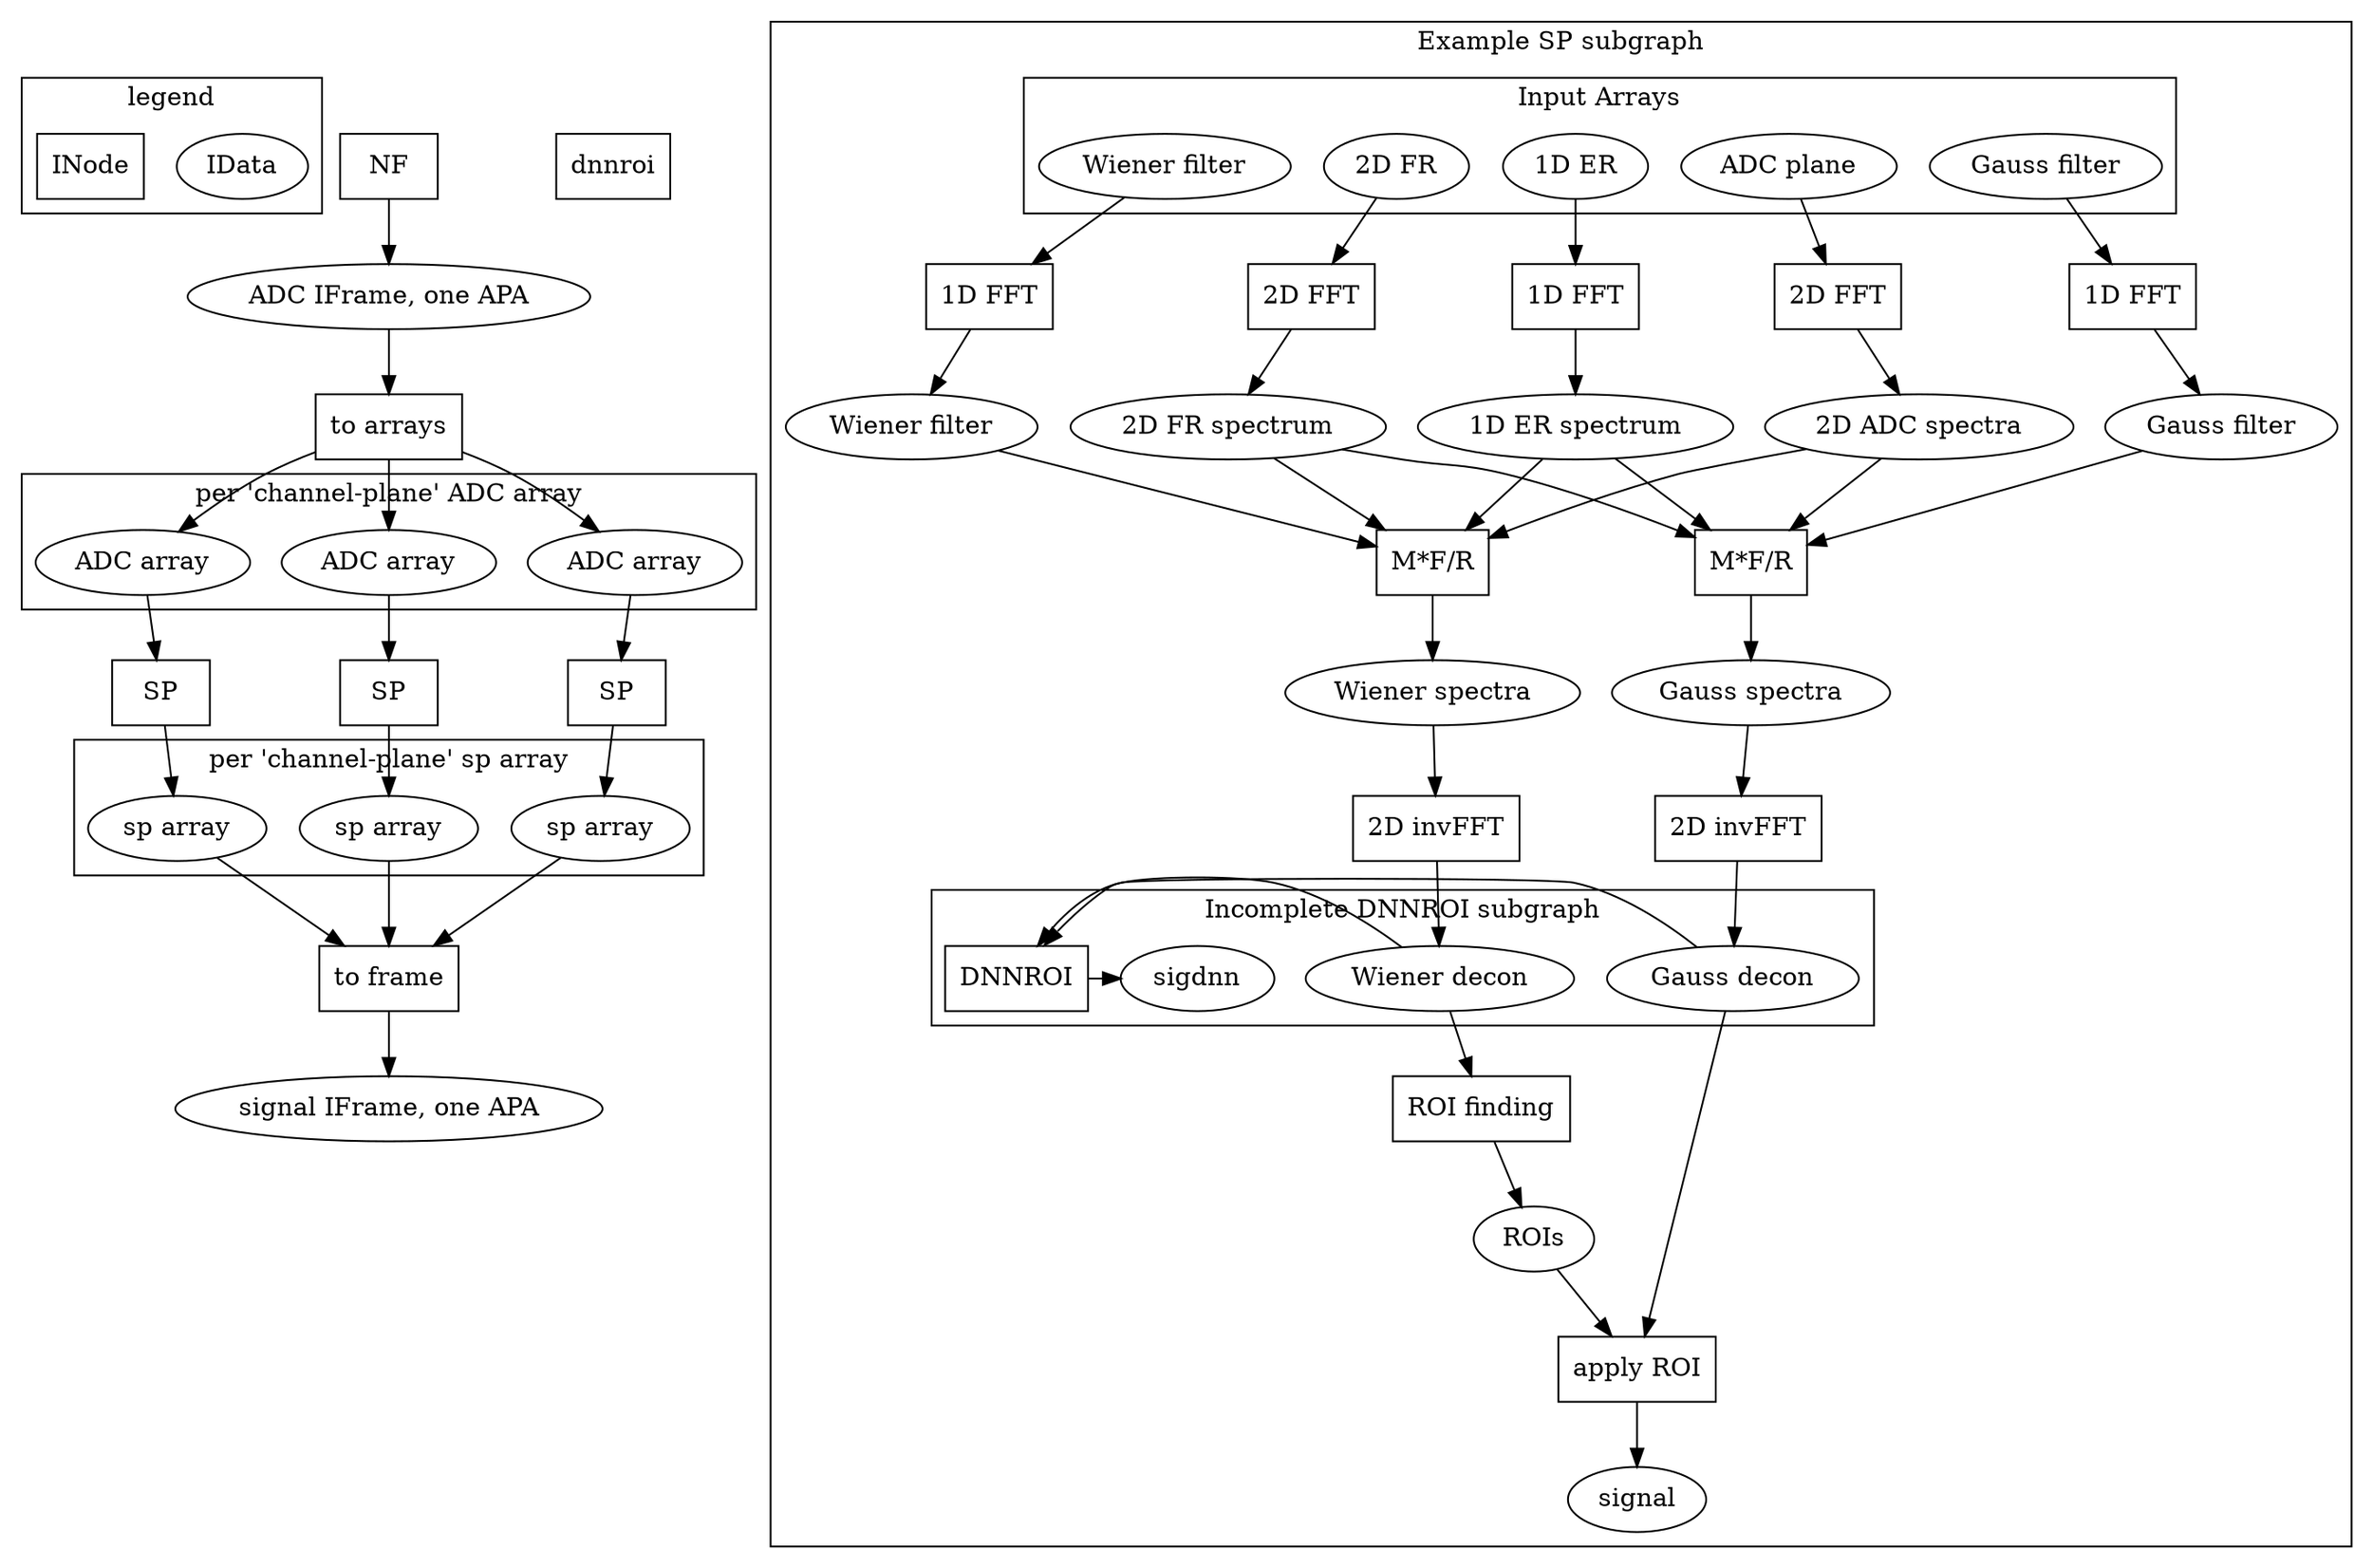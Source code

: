 digraph idealistic {

    subgraph cluster_legend {
        label="legend"
        idata[label="IData"]
        node[shape=box]
        inode[label="INode"]
    }

    // data
    quietadc[label="ADC IFrame, one APA"]
    subgraph cluster_adcaf {
        label="per 'channel-plane' ADC array"
        adcu_af[label="ADC array"]
        adcv_af[label="ADC array"]
        adcw_af[label="ADC array"]
    }
    subgraph cluster_spu {
        label="per 'channel-plane' sp array"
        spu_af[label="sp array"]
        spv_af[label="sp array"]
        spw_af[label="sp array"]
    }
    sigframe[label="signal IFrame, one APA"]

    // nodes
    node[shape=box]
    nf[label="NF"]
    frame2af[label="to arrays"]
    spu[label="SP"]
    spv[label="SP"]
    spw[label="SP"]
    af2frame[label="to frame"]
    dnnroi
    
    nf->quietadc->frame2af
    frame2af->adcu_af->spu->spu_af
    frame2af->adcv_af->spv->spv_af
    frame2af->adcw_af->spw->spw_af
    
    spu_af->af2frame
    spv_af->af2frame
    spw_af->af2frame
    af2frame->sigframe


    subgraph cluster_sp {
        label="Example SP subgraph"



        subgraph cluster_inarrays {
            label="Input Arrays"
            node[shape=ellipse]
            dc_fr[label="2D FR"]
            dc_er[label="1D ER"]
            dc_adc[label="ADC plane"]
            dc_gaussf[label="Gauss filter"]
            dc_wienerf[label="Wiener filter"]
        }

        node[shape=ellipse]
        dc_fr_spec[label="2D FR spectrum"]
        dc_er_spec[label="1D ER spectrum"]
        dc_adc_spec[label="2D ADC spectra"]
        dc_gaussf_spec[label="Gauss filter"]
        dc_wienerf_spec[label="Wiener filter"]

        dc_gauss_spec[label="Gauss spectra"]
        dc_wiener_spec[label="Wiener spectra"]
        dc_gauss[label="Gauss decon"]
        dc_wiener[label="Wiener decon"]
        dc_roi[label="ROIs"]
        dc_signal[label="signal"]
        
        node[shape=box]
        dc_gauss_fft[label="1D FFT"]
        dc_wiener_fft[label="1D FFT"]
        dc_gauss_decon[label="M*F/R"]
        dc_wiener_decon[label="M*F/R"]
        dc_er_fft[label="1D FFT"]
        dc_fr_fft[label="2D FFT"]
        dc_adc_fft[label="2D FFT"]
        dc_fftg[label="2D invFFT"]
        dc_fftw[label="2D invFFT"]
        dc_signal_roi[label="ROI finding"]
        dc_apply_roi[label="apply ROI"]

        {rank=same dc_er_fft dc_fr_fft dc_adc_fft dc_gauss_fft dc_wiener_fft}

        dc_adc->dc_adc_fft->dc_adc_spec
        dc_fr->dc_fr_fft->dc_fr_spec
        dc_er->dc_er_fft->dc_er_spec
        dc_gaussf->dc_gauss_fft->dc_gaussf_spec
        dc_wienerf->dc_wiener_fft->dc_wienerf_spec

        dc_adc_spec->dc_gauss_decon
        dc_er_spec->dc_gauss_decon
        dc_fr_spec->dc_gauss_decon
        dc_gaussf_spec->dc_gauss_decon

        dc_gauss_decon->dc_gauss_spec

        dc_adc_spec->dc_wiener_decon
        dc_er_spec->dc_wiener_decon
        dc_fr_spec->dc_wiener_decon
        dc_wienerf_spec->dc_wiener_decon

        dc_wiener_decon->dc_wiener_spec

        dc_gauss_spec->dc_fftg->dc_gauss
        dc_wiener_spec->dc_fftw->dc_wiener

        subgraph cluster_dnnroi {
            label="Incomplete DNNROI subgraph";
            node[shape=ellipse]
            sigdnn
            node[shape=box]
            DNNROI

            edge[constraint=false]
            dc_gauss->DNNROI
            dc_wiener->DNNROI
            DNNROI->sigdnn
        }            


        dc_wiener->dc_signal_roi->dc_roi->dc_apply_roi
        dc_gauss->dc_apply_roi->dc_signal
    }


}
